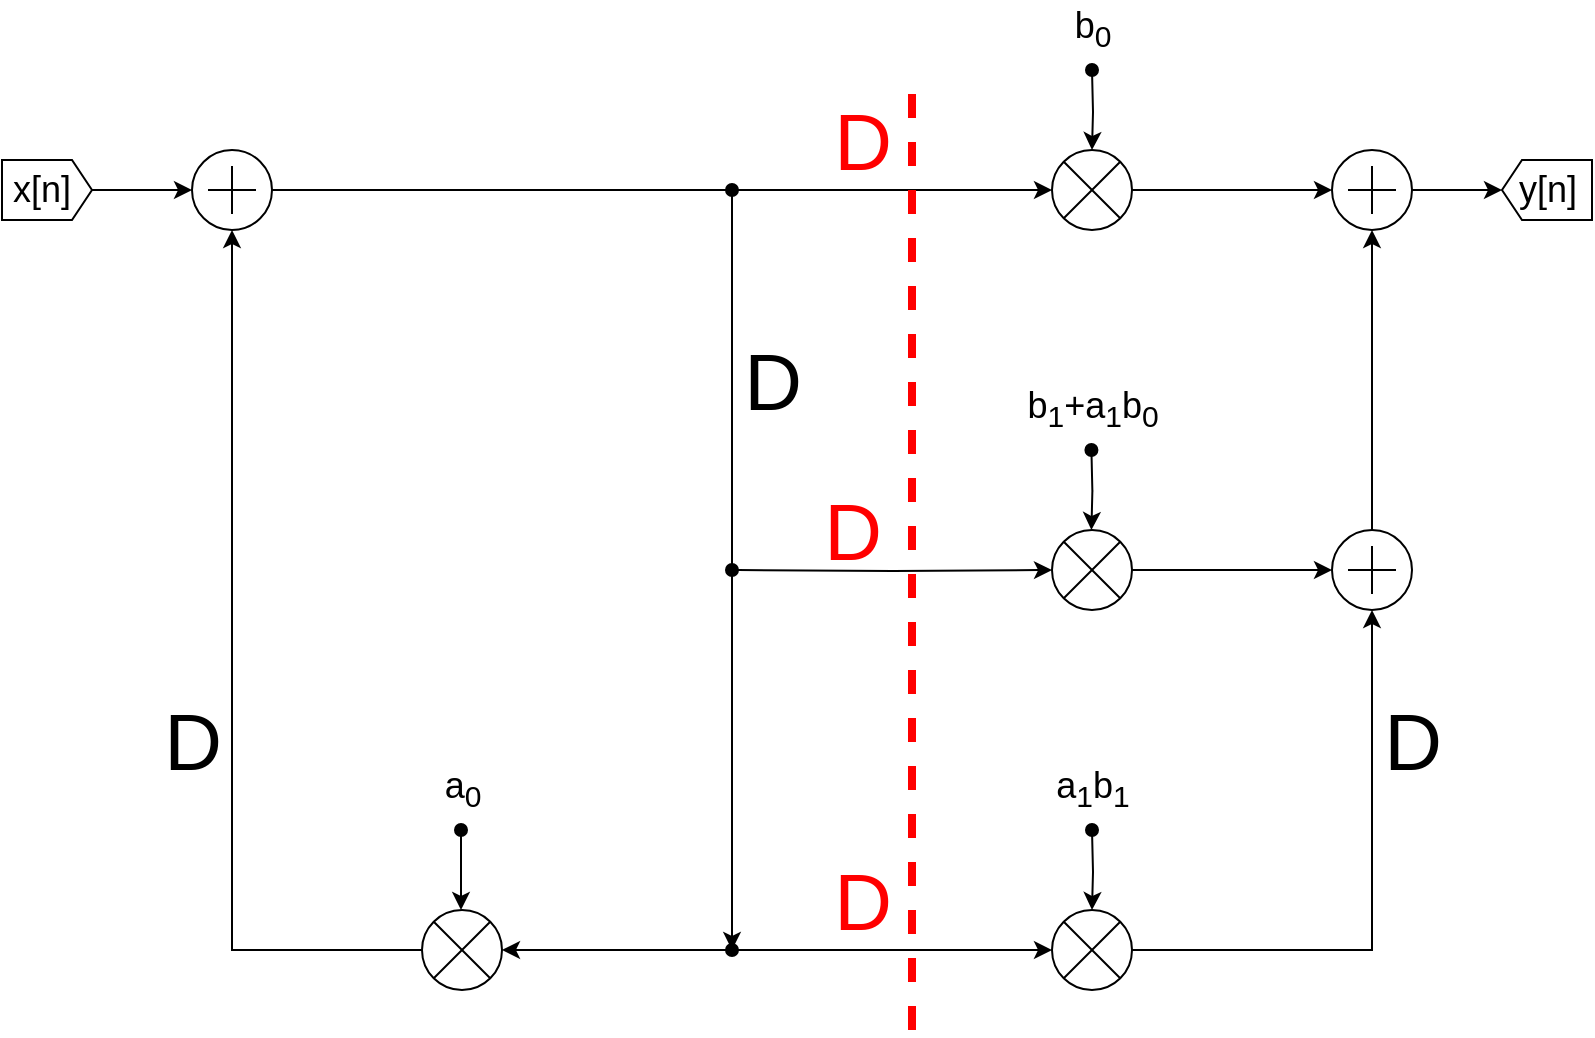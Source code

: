 <mxfile version="13.9.2" type="device"><diagram id="mSsw_3RCVPw5uWoLr-JQ" name="Pagina-1"><mxGraphModel dx="1422" dy="762" grid="1" gridSize="10" guides="1" tooltips="1" connect="1" arrows="1" fold="1" page="1" pageScale="1" pageWidth="827" pageHeight="1169" math="0" shadow="0"><root><mxCell id="0"/><mxCell id="1" parent="0"/><mxCell id="HdnE1u6LQAlJJYVHp2Hm-1" style="edgeStyle=orthogonalEdgeStyle;rounded=0;orthogonalLoop=1;jettySize=auto;html=1;entryX=0;entryY=0.5;entryDx=0;entryDy=0;entryPerimeter=0;" parent="1" source="HdnE1u6LQAlJJYVHp2Hm-3" target="HdnE1u6LQAlJJYVHp2Hm-5" edge="1"><mxGeometry relative="1" as="geometry"/></mxCell><mxCell id="HdnE1u6LQAlJJYVHp2Hm-2" style="edgeStyle=orthogonalEdgeStyle;rounded=0;orthogonalLoop=1;jettySize=auto;html=1;startArrow=oval;startFill=1;" parent="1" target="HdnE1u6LQAlJJYVHp2Hm-3" edge="1"><mxGeometry relative="1" as="geometry"><mxPoint x="555" y="80" as="sourcePoint"/></mxGeometry></mxCell><mxCell id="HdnE1u6LQAlJJYVHp2Hm-3" value="" style="verticalLabelPosition=bottom;shadow=0;dashed=0;align=center;html=1;verticalAlign=top;shape=mxgraph.electrical.abstract.multiplier;" parent="1" vertex="1"><mxGeometry x="535" y="120" width="40" height="40" as="geometry"/></mxCell><mxCell id="HdnE1u6LQAlJJYVHp2Hm-4" value="" style="edgeStyle=orthogonalEdgeStyle;rounded=0;orthogonalLoop=1;jettySize=auto;html=1;" parent="1" source="HdnE1u6LQAlJJYVHp2Hm-5" edge="1"><mxGeometry relative="1" as="geometry"><mxPoint x="760" y="140" as="targetPoint"/></mxGeometry></mxCell><mxCell id="HdnE1u6LQAlJJYVHp2Hm-5" value="" style="verticalLabelPosition=bottom;shadow=0;dashed=0;align=center;html=1;verticalAlign=top;shape=mxgraph.electrical.abstract.summation_point;" parent="1" vertex="1"><mxGeometry x="675" y="120" width="40" height="40" as="geometry"/></mxCell><mxCell id="HdnE1u6LQAlJJYVHp2Hm-6" style="edgeStyle=orthogonalEdgeStyle;rounded=0;orthogonalLoop=1;jettySize=auto;html=1;entryX=0;entryY=0.5;entryDx=0;entryDy=0;entryPerimeter=0;" parent="1" source="HdnE1u6LQAlJJYVHp2Hm-7" target="HdnE1u6LQAlJJYVHp2Hm-3" edge="1"><mxGeometry relative="1" as="geometry"/></mxCell><mxCell id="HdnE1u6LQAlJJYVHp2Hm-7" value="" style="verticalLabelPosition=bottom;shadow=0;dashed=0;align=center;html=1;verticalAlign=top;shape=mxgraph.electrical.abstract.summation_point;" parent="1" vertex="1"><mxGeometry x="105" y="120" width="40" height="40" as="geometry"/></mxCell><mxCell id="HdnE1u6LQAlJJYVHp2Hm-8" value="" style="edgeStyle=orthogonalEdgeStyle;rounded=0;orthogonalLoop=1;jettySize=auto;html=1;" parent="1" source="HdnE1u6LQAlJJYVHp2Hm-9" target="HdnE1u6LQAlJJYVHp2Hm-7" edge="1"><mxGeometry relative="1" as="geometry"/></mxCell><mxCell id="HdnE1u6LQAlJJYVHp2Hm-9" value="" style="shape=mxgraph.arrows2.arrow;verticalLabelPosition=bottom;shadow=0;dashed=0;align=center;html=1;verticalAlign=top;strokeWidth=1;dy=0;dx=10;notch=0;" parent="1" vertex="1"><mxGeometry x="10" y="125" width="45" height="30" as="geometry"/></mxCell><mxCell id="HdnE1u6LQAlJJYVHp2Hm-11" value="" style="edgeStyle=orthogonalEdgeStyle;rounded=0;orthogonalLoop=1;jettySize=auto;html=1;startArrow=oval;startFill=1;entryX=1;entryY=0.5;entryDx=0;entryDy=0;entryPerimeter=0;" parent="1" edge="1"><mxGeometry relative="1" as="geometry"><mxPoint x="375" y="520" as="sourcePoint"/><mxPoint x="260" y="520" as="targetPoint"/><Array as="points"><mxPoint x="345" y="520"/></Array></mxGeometry></mxCell><mxCell id="HdnE1u6LQAlJJYVHp2Hm-12" value="" style="edgeStyle=orthogonalEdgeStyle;rounded=0;orthogonalLoop=1;jettySize=auto;html=1;entryX=0;entryY=0.5;entryDx=0;entryDy=0;entryPerimeter=0;" parent="1" target="HdnE1u6LQAlJJYVHp2Hm-20" edge="1"><mxGeometry relative="1" as="geometry"><mxPoint x="375" y="520" as="sourcePoint"/><mxPoint x="545" y="559.5" as="targetPoint"/><Array as="points"><mxPoint x="375" y="520"/></Array></mxGeometry></mxCell><mxCell id="HdnE1u6LQAlJJYVHp2Hm-13" value="&lt;font style=&quot;font-size: 18px&quot;&gt;x[n]&lt;/font&gt;" style="text;html=1;strokeColor=none;fillColor=none;align=center;verticalAlign=middle;whiteSpace=wrap;rounded=0;" parent="1" vertex="1"><mxGeometry x="10" y="130" width="40" height="20" as="geometry"/></mxCell><mxCell id="HdnE1u6LQAlJJYVHp2Hm-14" value="&lt;font style=&quot;font-size: 18px&quot;&gt;y[n]&lt;/font&gt;" style="text;html=1;strokeColor=none;fillColor=none;align=center;verticalAlign=middle;whiteSpace=wrap;rounded=0;" parent="1" vertex="1"><mxGeometry x="762.5" y="130" width="40" height="20" as="geometry"/></mxCell><mxCell id="HdnE1u6LQAlJJYVHp2Hm-15" value="&lt;font style=&quot;font-size: 18px&quot;&gt;b&lt;sub&gt;0&lt;/sub&gt;&lt;/font&gt;" style="text;html=1;align=center;verticalAlign=middle;resizable=0;points=[];autosize=1;" parent="1" vertex="1"><mxGeometry x="540" y="45" width="30" height="30" as="geometry"/></mxCell><mxCell id="HdnE1u6LQAlJJYVHp2Hm-16" value="&lt;span style=&quot;font-size: 18px&quot;&gt;a&lt;sub&gt;1&lt;/sub&gt;b&lt;sub&gt;1&lt;/sub&gt;&lt;/span&gt;" style="text;html=1;align=center;verticalAlign=middle;resizable=0;points=[];autosize=1;" parent="1" vertex="1"><mxGeometry x="530" y="425" width="50" height="30" as="geometry"/></mxCell><mxCell id="HdnE1u6LQAlJJYVHp2Hm-17" value="&lt;span style=&quot;font-size: 18px&quot;&gt;a&lt;sub&gt;0&lt;/sub&gt;&lt;/span&gt;" style="text;html=1;align=center;verticalAlign=middle;resizable=0;points=[];autosize=1;" parent="1" vertex="1"><mxGeometry x="225" y="425" width="30" height="30" as="geometry"/></mxCell><mxCell id="HdnE1u6LQAlJJYVHp2Hm-18" style="edgeStyle=orthogonalEdgeStyle;rounded=0;orthogonalLoop=1;jettySize=auto;html=1;startArrow=oval;startFill=1;" parent="1" target="HdnE1u6LQAlJJYVHp2Hm-20" edge="1"><mxGeometry relative="1" as="geometry"><mxPoint x="555" y="460" as="sourcePoint"/></mxGeometry></mxCell><mxCell id="HdnE1u6LQAlJJYVHp2Hm-19" style="edgeStyle=orthogonalEdgeStyle;rounded=0;orthogonalLoop=1;jettySize=auto;html=1;entryX=0.5;entryY=1;entryDx=0;entryDy=0;entryPerimeter=0;startArrow=none;startFill=0;" parent="1" source="HdnE1u6LQAlJJYVHp2Hm-20" target="HdnE1u6LQAlJJYVHp2Hm-27" edge="1"><mxGeometry relative="1" as="geometry"/></mxCell><mxCell id="HdnE1u6LQAlJJYVHp2Hm-20" value="" style="verticalLabelPosition=bottom;shadow=0;dashed=0;align=center;html=1;verticalAlign=top;shape=mxgraph.electrical.abstract.multiplier;" parent="1" vertex="1"><mxGeometry x="535" y="500" width="40" height="40" as="geometry"/></mxCell><mxCell id="HdnE1u6LQAlJJYVHp2Hm-21" style="edgeStyle=orthogonalEdgeStyle;rounded=0;orthogonalLoop=1;jettySize=auto;html=1;startArrow=oval;startFill=1;" parent="1" edge="1"><mxGeometry relative="1" as="geometry"><mxPoint x="239.5" y="460" as="sourcePoint"/><mxPoint x="239.5" y="500" as="targetPoint"/><Array as="points"><mxPoint x="239.5" y="480"/><mxPoint x="239.5" y="480"/></Array></mxGeometry></mxCell><mxCell id="HdnE1u6LQAlJJYVHp2Hm-22" style="edgeStyle=orthogonalEdgeStyle;rounded=0;orthogonalLoop=1;jettySize=auto;html=1;startArrow=oval;startFill=1;" parent="1" edge="1"><mxGeometry relative="1" as="geometry"><mxPoint x="375" y="520" as="targetPoint"/><mxPoint x="375" y="140" as="sourcePoint"/></mxGeometry></mxCell><mxCell id="HdnE1u6LQAlJJYVHp2Hm-23" style="edgeStyle=orthogonalEdgeStyle;rounded=0;orthogonalLoop=1;jettySize=auto;html=1;entryX=0.5;entryY=1;entryDx=0;entryDy=0;entryPerimeter=0;" parent="1" source="HdnE1u6LQAlJJYVHp2Hm-24" target="HdnE1u6LQAlJJYVHp2Hm-7" edge="1"><mxGeometry relative="1" as="geometry"/></mxCell><mxCell id="HdnE1u6LQAlJJYVHp2Hm-24" value="" style="verticalLabelPosition=bottom;shadow=0;dashed=0;align=center;html=1;verticalAlign=top;shape=mxgraph.electrical.abstract.multiplier;" parent="1" vertex="1"><mxGeometry x="220" y="500" width="40" height="40" as="geometry"/></mxCell><mxCell id="HdnE1u6LQAlJJYVHp2Hm-25" style="edgeStyle=orthogonalEdgeStyle;rounded=0;orthogonalLoop=1;jettySize=auto;html=1;startArrow=none;startFill=0;" parent="1" source="HdnE1u6LQAlJJYVHp2Hm-30" target="HdnE1u6LQAlJJYVHp2Hm-27" edge="1"><mxGeometry relative="1" as="geometry"><mxPoint x="355" y="330" as="sourcePoint"/></mxGeometry></mxCell><mxCell id="HdnE1u6LQAlJJYVHp2Hm-26" style="edgeStyle=orthogonalEdgeStyle;rounded=0;orthogonalLoop=1;jettySize=auto;html=1;entryX=0.5;entryY=1;entryDx=0;entryDy=0;entryPerimeter=0;startArrow=none;startFill=0;" parent="1" source="HdnE1u6LQAlJJYVHp2Hm-27" target="HdnE1u6LQAlJJYVHp2Hm-5" edge="1"><mxGeometry relative="1" as="geometry"/></mxCell><mxCell id="HdnE1u6LQAlJJYVHp2Hm-27" value="" style="verticalLabelPosition=bottom;shadow=0;dashed=0;align=center;html=1;verticalAlign=top;shape=mxgraph.electrical.abstract.summation_point;" parent="1" vertex="1"><mxGeometry x="675" y="310" width="40" height="40" as="geometry"/></mxCell><mxCell id="HdnE1u6LQAlJJYVHp2Hm-28" style="edgeStyle=orthogonalEdgeStyle;rounded=0;orthogonalLoop=1;jettySize=auto;html=1;startArrow=oval;startFill=1;" parent="1" target="HdnE1u6LQAlJJYVHp2Hm-30" edge="1"><mxGeometry relative="1" as="geometry"><mxPoint x="695" y="330" as="targetPoint"/><mxPoint x="375" y="330" as="sourcePoint"/></mxGeometry></mxCell><mxCell id="HdnE1u6LQAlJJYVHp2Hm-29" value="" style="group" parent="1" vertex="1" connectable="0"><mxGeometry x="535" y="270" width="40" height="80" as="geometry"/></mxCell><mxCell id="HdnE1u6LQAlJJYVHp2Hm-30" value="" style="verticalLabelPosition=bottom;shadow=0;dashed=0;align=center;html=1;verticalAlign=top;shape=mxgraph.electrical.abstract.multiplier;" parent="HdnE1u6LQAlJJYVHp2Hm-29" vertex="1"><mxGeometry y="40" width="40" height="40" as="geometry"/></mxCell><mxCell id="HdnE1u6LQAlJJYVHp2Hm-31" style="edgeStyle=orthogonalEdgeStyle;rounded=0;orthogonalLoop=1;jettySize=auto;html=1;startArrow=oval;startFill=1;" parent="HdnE1u6LQAlJJYVHp2Hm-29" edge="1"><mxGeometry relative="1" as="geometry"><mxPoint x="19.71" as="sourcePoint"/><mxPoint x="19.71" y="40" as="targetPoint"/></mxGeometry></mxCell><mxCell id="HdnE1u6LQAlJJYVHp2Hm-32" value="&lt;font style=&quot;font-size: 18px&quot;&gt;b&lt;sub&gt;1&lt;/sub&gt;+a&lt;sub&gt;1&lt;/sub&gt;b&lt;sub&gt;0&lt;/sub&gt;&lt;/font&gt;" style="text;html=1;align=center;verticalAlign=middle;resizable=0;points=[];autosize=1;" parent="1" vertex="1"><mxGeometry x="515" y="235" width="80" height="30" as="geometry"/></mxCell><mxCell id="HdnE1u6LQAlJJYVHp2Hm-33" value="&lt;font style=&quot;font-size: 40px&quot;&gt;D&lt;/font&gt;" style="text;html=1;align=center;verticalAlign=middle;resizable=0;points=[];autosize=1;" parent="1" vertex="1"><mxGeometry x="375" y="220" width="40" height="30" as="geometry"/></mxCell><mxCell id="HdnE1u6LQAlJJYVHp2Hm-34" value="" style="endArrow=none;dashed=1;html=1;strokeWidth=4;fontColor=#FF0000;strokeColor=#FF0000;" parent="1" edge="1"><mxGeometry width="50" height="50" relative="1" as="geometry"><mxPoint x="465" y="560" as="sourcePoint"/><mxPoint x="465" y="80" as="targetPoint"/></mxGeometry></mxCell><mxCell id="HdnE1u6LQAlJJYVHp2Hm-35" value="&lt;font style=&quot;font-size: 40px&quot;&gt;D&lt;/font&gt;" style="text;html=1;align=center;verticalAlign=middle;resizable=0;points=[];autosize=1;fontColor=#FF0000;" parent="1" vertex="1"><mxGeometry x="415" y="295" width="40" height="30" as="geometry"/></mxCell><mxCell id="HdnE1u6LQAlJJYVHp2Hm-36" value="&lt;font style=&quot;font-size: 40px&quot;&gt;D&lt;/font&gt;" style="text;html=1;align=center;verticalAlign=middle;resizable=0;points=[];autosize=1;fontColor=#FF0000;" parent="1" vertex="1"><mxGeometry x="420" y="100" width="40" height="30" as="geometry"/></mxCell><mxCell id="HdnE1u6LQAlJJYVHp2Hm-37" value="&lt;font style=&quot;font-size: 40px&quot;&gt;D&lt;/font&gt;" style="text;html=1;align=center;verticalAlign=middle;resizable=0;points=[];autosize=1;" parent="1" vertex="1"><mxGeometry x="85" y="400" width="40" height="30" as="geometry"/></mxCell><mxCell id="HdnE1u6LQAlJJYVHp2Hm-39" value="&lt;font style=&quot;font-size: 40px&quot;&gt;D&lt;/font&gt;" style="text;html=1;align=center;verticalAlign=middle;resizable=0;points=[];autosize=1;fontColor=#FF0000;" parent="1" vertex="1"><mxGeometry x="420" y="480" width="40" height="30" as="geometry"/></mxCell><mxCell id="HdnE1u6LQAlJJYVHp2Hm-40" value="&lt;font style=&quot;font-size: 40px&quot;&gt;D&lt;/font&gt;" style="text;html=1;align=center;verticalAlign=middle;resizable=0;points=[];autosize=1;" parent="1" vertex="1"><mxGeometry x="695" y="400" width="40" height="30" as="geometry"/></mxCell><mxCell id="o1KSqGm0bRTgNyu41WzX-1" value="" style="shape=mxgraph.arrows2.arrow;verticalLabelPosition=bottom;shadow=0;dashed=0;align=center;html=1;verticalAlign=top;strokeWidth=1;dy=0;dx=10;notch=0;rotation=-180;fillColor=none;" vertex="1" parent="1"><mxGeometry x="760" y="125" width="45" height="30" as="geometry"/></mxCell></root></mxGraphModel></diagram></mxfile>